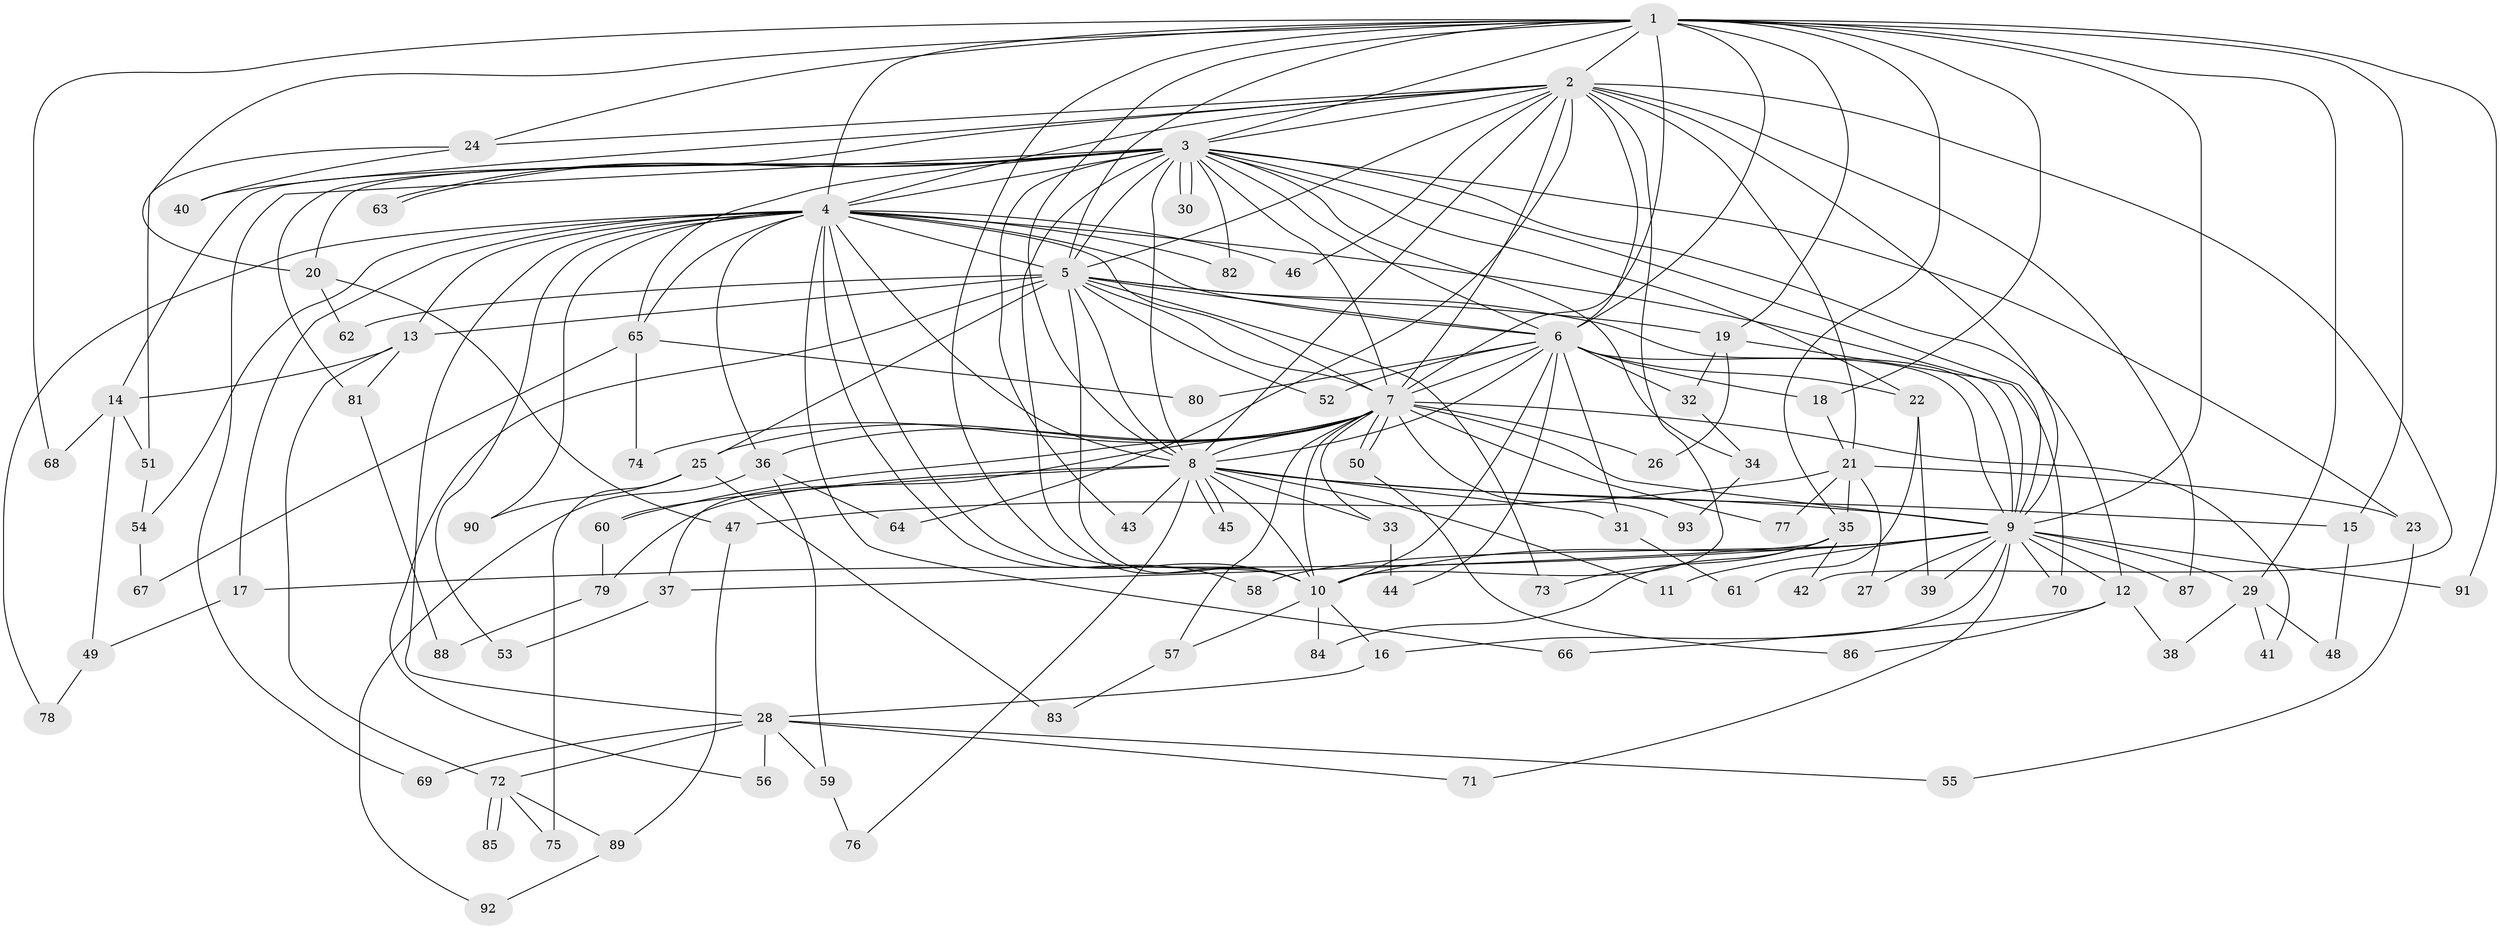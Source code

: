 // Generated by graph-tools (version 1.1) at 2025/01/03/09/25 03:01:21]
// undirected, 93 vertices, 211 edges
graph export_dot {
graph [start="1"]
  node [color=gray90,style=filled];
  1;
  2;
  3;
  4;
  5;
  6;
  7;
  8;
  9;
  10;
  11;
  12;
  13;
  14;
  15;
  16;
  17;
  18;
  19;
  20;
  21;
  22;
  23;
  24;
  25;
  26;
  27;
  28;
  29;
  30;
  31;
  32;
  33;
  34;
  35;
  36;
  37;
  38;
  39;
  40;
  41;
  42;
  43;
  44;
  45;
  46;
  47;
  48;
  49;
  50;
  51;
  52;
  53;
  54;
  55;
  56;
  57;
  58;
  59;
  60;
  61;
  62;
  63;
  64;
  65;
  66;
  67;
  68;
  69;
  70;
  71;
  72;
  73;
  74;
  75;
  76;
  77;
  78;
  79;
  80;
  81;
  82;
  83;
  84;
  85;
  86;
  87;
  88;
  89;
  90;
  91;
  92;
  93;
  1 -- 2;
  1 -- 3;
  1 -- 4;
  1 -- 5;
  1 -- 6;
  1 -- 7;
  1 -- 8;
  1 -- 9;
  1 -- 10;
  1 -- 15;
  1 -- 18;
  1 -- 19;
  1 -- 20;
  1 -- 24;
  1 -- 29;
  1 -- 35;
  1 -- 68;
  1 -- 91;
  2 -- 3;
  2 -- 4;
  2 -- 5;
  2 -- 6;
  2 -- 7;
  2 -- 8;
  2 -- 9;
  2 -- 10;
  2 -- 14;
  2 -- 21;
  2 -- 24;
  2 -- 40;
  2 -- 42;
  2 -- 46;
  2 -- 64;
  2 -- 87;
  3 -- 4;
  3 -- 5;
  3 -- 6;
  3 -- 7;
  3 -- 8;
  3 -- 9;
  3 -- 10;
  3 -- 12;
  3 -- 20;
  3 -- 22;
  3 -- 23;
  3 -- 30;
  3 -- 30;
  3 -- 34;
  3 -- 43;
  3 -- 63;
  3 -- 63;
  3 -- 65;
  3 -- 69;
  3 -- 81;
  3 -- 82;
  4 -- 5;
  4 -- 6;
  4 -- 7;
  4 -- 8;
  4 -- 9;
  4 -- 10;
  4 -- 13;
  4 -- 17;
  4 -- 28;
  4 -- 36;
  4 -- 46;
  4 -- 53;
  4 -- 54;
  4 -- 58;
  4 -- 65;
  4 -- 66;
  4 -- 78;
  4 -- 82;
  4 -- 90;
  5 -- 6;
  5 -- 7;
  5 -- 8;
  5 -- 9;
  5 -- 10;
  5 -- 13;
  5 -- 19;
  5 -- 25;
  5 -- 52;
  5 -- 56;
  5 -- 62;
  5 -- 73;
  6 -- 7;
  6 -- 8;
  6 -- 9;
  6 -- 10;
  6 -- 18;
  6 -- 22;
  6 -- 31;
  6 -- 32;
  6 -- 44;
  6 -- 52;
  6 -- 80;
  7 -- 8;
  7 -- 9;
  7 -- 10;
  7 -- 25;
  7 -- 26;
  7 -- 33;
  7 -- 36;
  7 -- 37;
  7 -- 41;
  7 -- 50;
  7 -- 50;
  7 -- 57;
  7 -- 60;
  7 -- 74;
  7 -- 77;
  7 -- 93;
  8 -- 9;
  8 -- 10;
  8 -- 11;
  8 -- 15;
  8 -- 31;
  8 -- 33;
  8 -- 43;
  8 -- 45;
  8 -- 45;
  8 -- 60;
  8 -- 76;
  8 -- 79;
  9 -- 10;
  9 -- 11;
  9 -- 12;
  9 -- 16;
  9 -- 17;
  9 -- 27;
  9 -- 29;
  9 -- 39;
  9 -- 58;
  9 -- 70;
  9 -- 71;
  9 -- 87;
  9 -- 91;
  10 -- 16;
  10 -- 57;
  10 -- 84;
  12 -- 38;
  12 -- 66;
  12 -- 86;
  13 -- 14;
  13 -- 72;
  13 -- 81;
  14 -- 49;
  14 -- 51;
  14 -- 68;
  15 -- 48;
  16 -- 28;
  17 -- 49;
  18 -- 21;
  19 -- 26;
  19 -- 32;
  19 -- 70;
  20 -- 47;
  20 -- 62;
  21 -- 23;
  21 -- 27;
  21 -- 35;
  21 -- 47;
  21 -- 77;
  22 -- 39;
  22 -- 61;
  23 -- 55;
  24 -- 40;
  24 -- 51;
  25 -- 75;
  25 -- 83;
  25 -- 90;
  28 -- 55;
  28 -- 56;
  28 -- 59;
  28 -- 69;
  28 -- 71;
  28 -- 72;
  29 -- 38;
  29 -- 41;
  29 -- 48;
  31 -- 61;
  32 -- 34;
  33 -- 44;
  34 -- 93;
  35 -- 37;
  35 -- 42;
  35 -- 73;
  35 -- 84;
  36 -- 59;
  36 -- 64;
  36 -- 92;
  37 -- 53;
  47 -- 89;
  49 -- 78;
  50 -- 86;
  51 -- 54;
  54 -- 67;
  57 -- 83;
  59 -- 76;
  60 -- 79;
  65 -- 67;
  65 -- 74;
  65 -- 80;
  72 -- 75;
  72 -- 85;
  72 -- 85;
  72 -- 89;
  79 -- 88;
  81 -- 88;
  89 -- 92;
}
